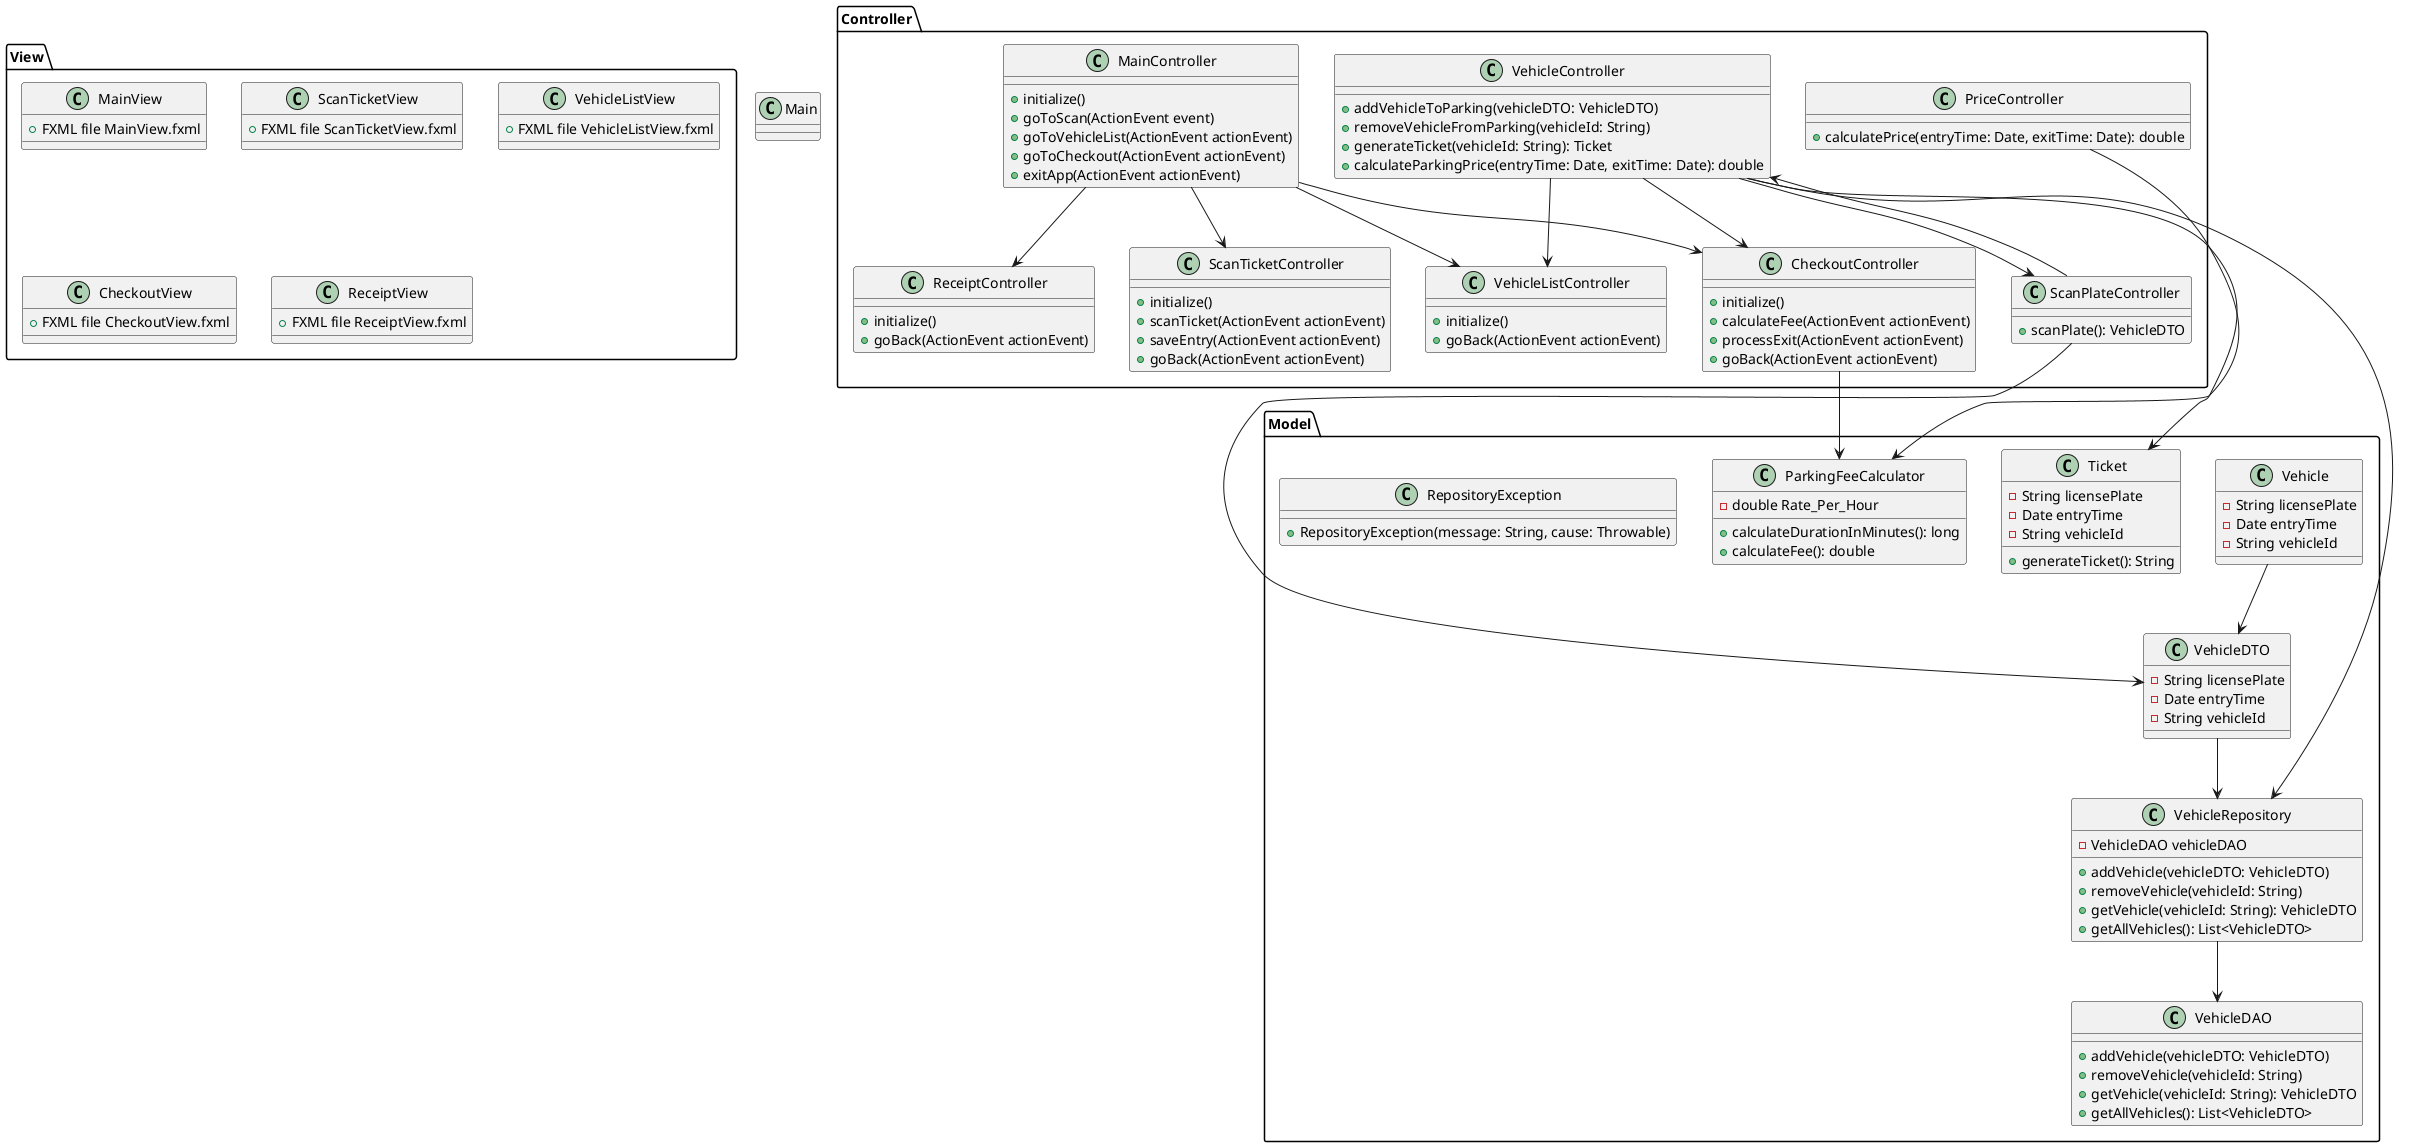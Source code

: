 @startuml

' --- Model Layer (within a rectangle) ---
package "Model" {
    class Vehicle {
        -String licensePlate
        -Date entryTime
        -String vehicleId
    }

    class VehicleDTO {
        -String licensePlate
        -Date entryTime
        -String vehicleId
    }

    class VehicleDAO {
        +addVehicle(vehicleDTO: VehicleDTO)
        +removeVehicle(vehicleId: String)
        +getVehicle(vehicleId: String): VehicleDTO
        +getAllVehicles(): List<VehicleDTO>
    }

    class VehicleRepository {
        -VehicleDAO vehicleDAO
        +addVehicle(vehicleDTO: VehicleDTO)
        +removeVehicle(vehicleId: String)
        +getVehicle(vehicleId: String): VehicleDTO
        +getAllVehicles(): List<VehicleDTO>
    }

    class Ticket {
        -String licensePlate
        -Date entryTime
        -String vehicleId
        +generateTicket(): String
    }
    Class ParkingFeeCalculator{
        -double Rate_Per_Hour
        +calculateDurationInMinutes(): long
        +calculateFee(): double
    }
    Class RepositoryException{
        +RepositoryException(message: String, cause: Throwable)
    }
}

' --- Controller Layer (within a rectangle) ---
package "Controller" {
    class VehicleController {
        +addVehicleToParking(vehicleDTO: VehicleDTO)
        +removeVehicleFromParking(vehicleId: String)
        +generateTicket(vehicleId: String): Ticket
        +calculateParkingPrice(entryTime: Date, exitTime: Date): double
    }

    class ScanPlateController {
        +scanPlate(): VehicleDTO
    }

    class PriceController {
        +calculatePrice(entryTime: Date, exitTime: Date): double
    }


     class MainController {
        +initialize()
        +goToScan(ActionEvent event)
        +goToVehicleList(ActionEvent actionEvent)
        +goToCheckout(ActionEvent actionEvent)
        +exitApp(ActionEvent actionEvent)
    }

    class ScanTicketController {
        +initialize()
        +scanTicket(ActionEvent actionEvent)
        +saveEntry(ActionEvent actionEvent)
        +goBack(ActionEvent actionEvent)
    }

    class VehicleListController {
        +initialize()
        +goBack(ActionEvent actionEvent)
    }

    class CheckoutController {
        +initialize()
        +calculateFee(ActionEvent actionEvent)
        +processExit(ActionEvent actionEvent)
        +goBack(ActionEvent actionEvent)
    }

    class ReceiptController {
        +initialize()
        +goBack(ActionEvent actionEvent)
    }
}

' --- View Layer (within a rectangle) ---
package "View" {
    class MainView {
        +FXML file MainView.fxml
    }

    class ScanTicketView {
        +FXML file ScanTicketView.fxml
    }

    class VehicleListView {
        +FXML file VehicleListView.fxml
    }

    class CheckoutView {
        +FXML file CheckoutView.fxml
    }

    class ReceiptView {
        +FXML file ReceiptView.fxml
    }

    
}
class Main{}

VehicleRepository --> VehicleDAO 
Vehicle --> VehicleDTO 
VehicleDTO --> VehicleRepository
VehicleController --> VehicleRepository 
VehicleController --> VehicleListController 
VehicleController --> ScanPlateController 
VehicleController --> CheckoutController 
ScanPlateController --> VehicleController
ScanPlateController --> VehicleDTO 
PriceController --> ParkingFeeCalculator 
VehicleController --> Ticket 
CheckoutController --> ParkingFeeCalculator 
MainController --> ScanTicketController 
MainController --> VehicleListController 
MainController --> CheckoutController 
MainController --> ReceiptController 

@enduml
